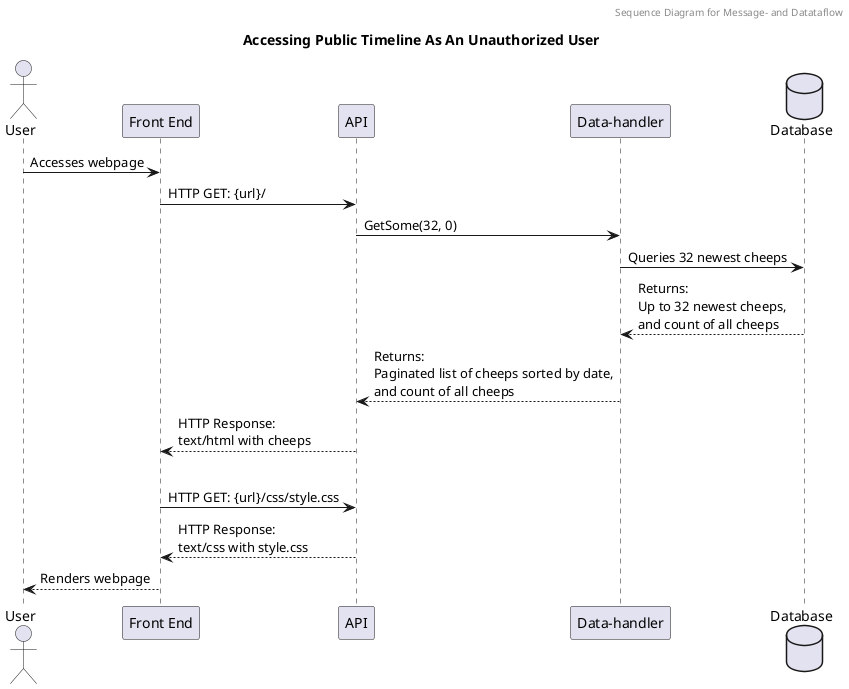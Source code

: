 @startuml

header Sequence Diagram for Message- and Datataflow
Title Accessing Public Timeline As An Unauthorized User

actor "User" as Us
participant "Front End" as Fe
participant "API" as Api
participant "Data-handler" as Dh
database "Database" as Db 

Us -> Fe: Accesses webpage
Fe -> Api: HTTP GET: {url}/
Api -> Dh: GetSome(32, 0)
Dh -> Db: Queries 32 newest cheeps
Return Returns:\nUp to 32 newest cheeps,\nand count of all cheeps
Dh --> Api: Returns:\nPaginated list of cheeps sorted by date,\nand count of all cheeps
Api --> Fe: HTTP Response:\ntext/html with cheeps
|||
Fe -> Api: HTTP GET: {url}/css/style.css
Return HTTP Response:\ntext/css with style.css
Fe --> Us: Renders webpage
@enduml